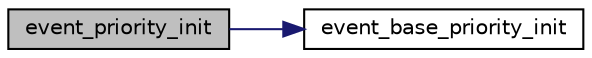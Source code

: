 digraph "event_priority_init"
{
 // LATEX_PDF_SIZE
  edge [fontname="Helvetica",fontsize="10",labelfontname="Helvetica",labelfontsize="10"];
  node [fontname="Helvetica",fontsize="10",shape=record];
  rankdir="LR";
  Node15 [label="event_priority_init",height=0.2,width=0.4,color="black", fillcolor="grey75", style="filled", fontcolor="black",tooltip=" "];
  Node15 -> Node16 [color="midnightblue",fontsize="10",style="solid",fontname="Helvetica"];
  Node16 [label="event_base_priority_init",height=0.2,width=0.4,color="black", fillcolor="white", style="filled",URL="$event2_2event_8h.html#af2f7240248d0fbe6f1f9d94a61685d3f",tooltip=" "];
}
